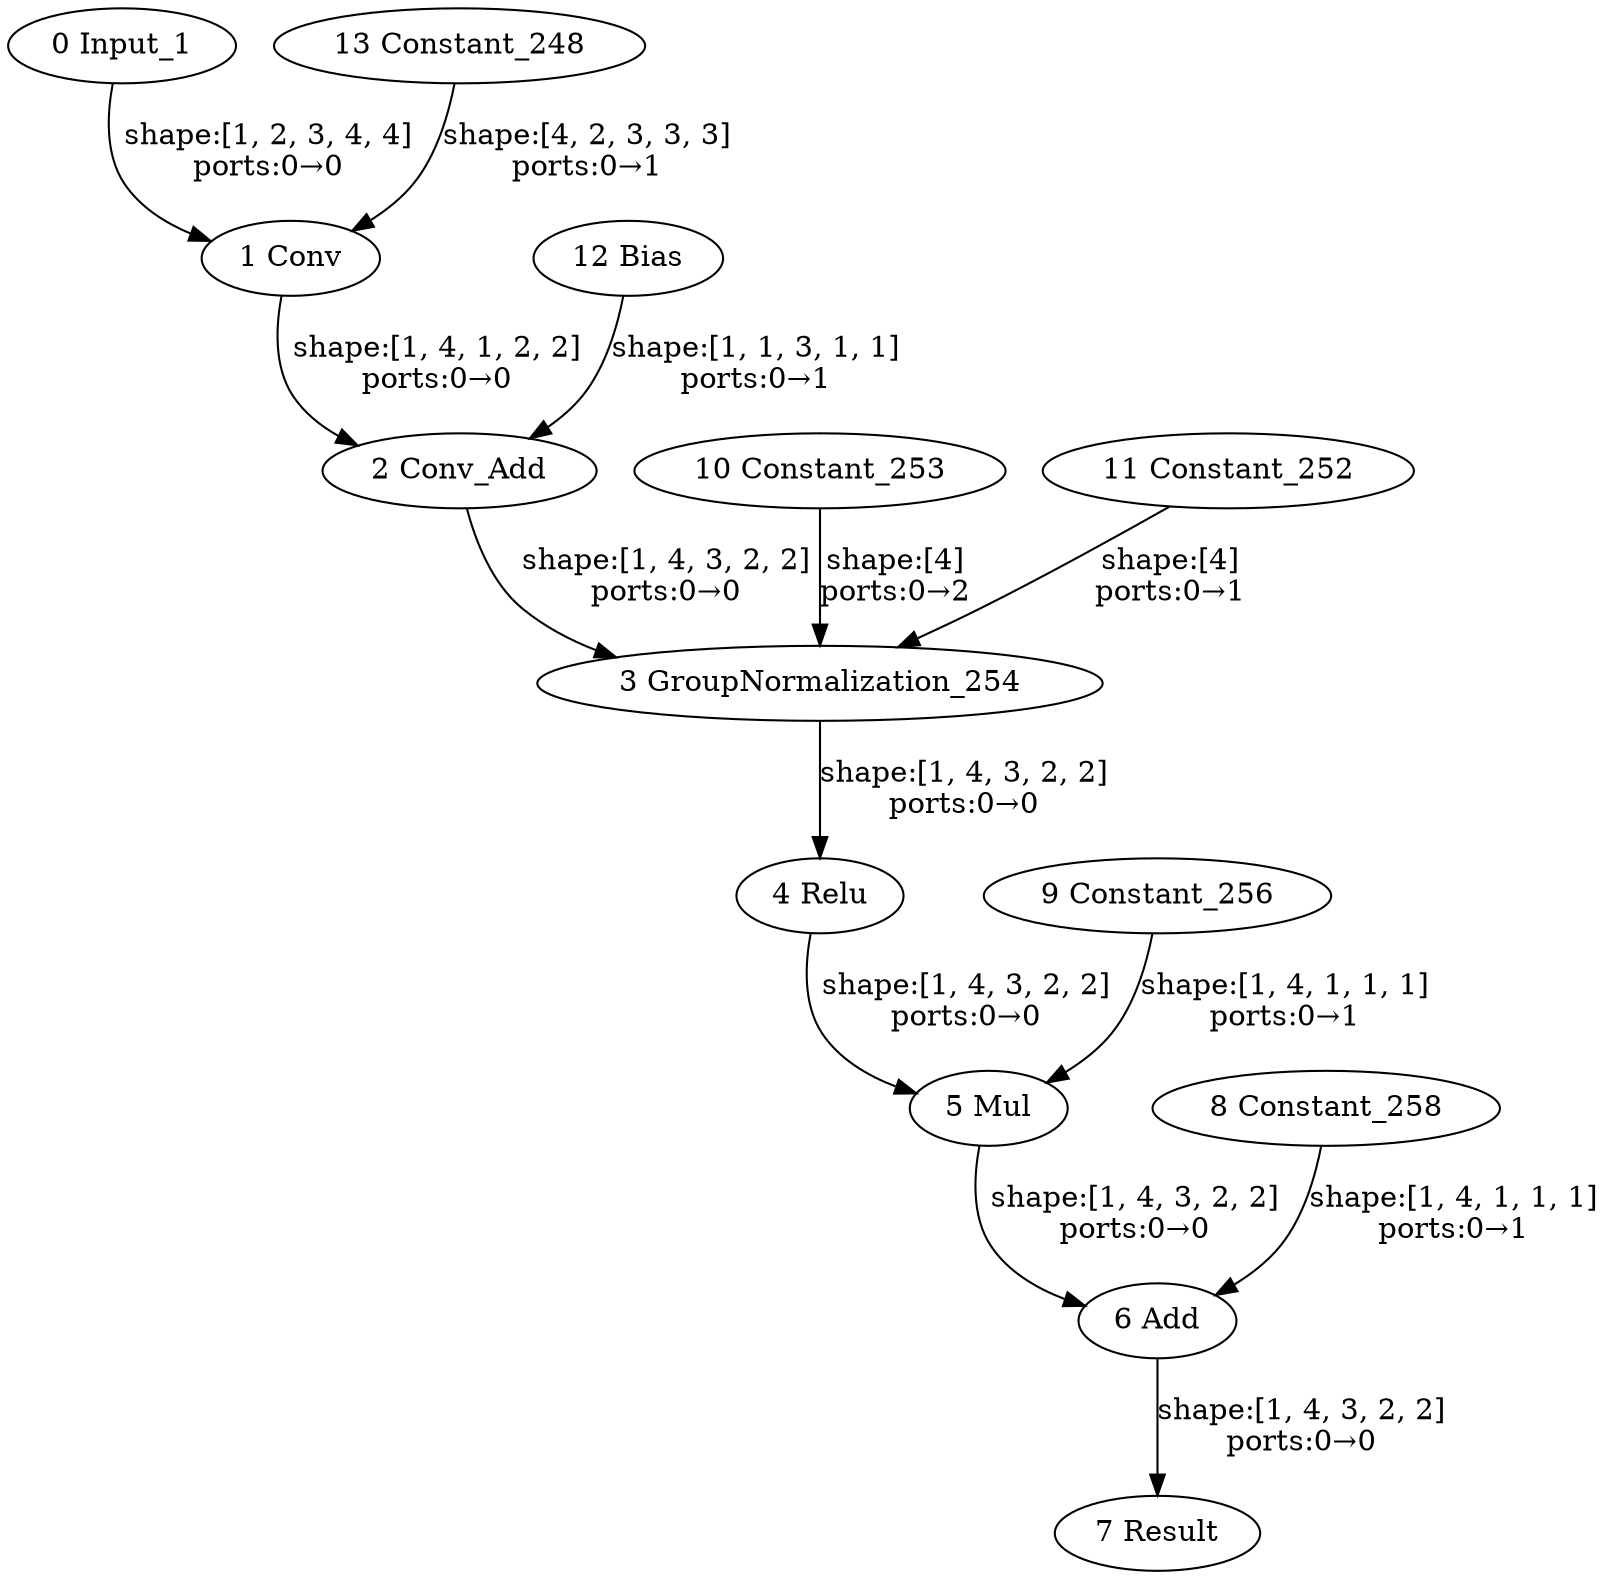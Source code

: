 strict digraph  {
"0 Input_1" [id=0, type=Parameter];
"1 Conv" [id=1, type=Convolution];
"2 Conv_Add" [id=2, type=Add];
"3 GroupNormalization_254" [id=3, type=GroupNormalization];
"4 Relu" [id=4, type=Relu];
"5 Mul" [id=5, type=Multiply];
"6 Add" [id=6, type=Add];
"7 Result" [id=7, type=Result];
"8 Constant_258" [id=8, type=Constant];
"9 Constant_256" [id=9, type=Constant];
"10 Constant_253" [id=10, type=Constant];
"11 Constant_252" [id=11, type=Constant];
"12 Bias" [id=12, type=Constant];
"13 Constant_248" [id=13, type=Constant];
"0 Input_1" -> "1 Conv"  [label="shape:[1, 2, 3, 4, 4]\nports:0→0", style=solid];
"1 Conv" -> "2 Conv_Add"  [label="shape:[1, 4, 1, 2, 2]\nports:0→0", style=solid];
"2 Conv_Add" -> "3 GroupNormalization_254"  [label="shape:[1, 4, 3, 2, 2]\nports:0→0", style=solid];
"3 GroupNormalization_254" -> "4 Relu"  [label="shape:[1, 4, 3, 2, 2]\nports:0→0", style=solid];
"4 Relu" -> "5 Mul"  [label="shape:[1, 4, 3, 2, 2]\nports:0→0", style=solid];
"5 Mul" -> "6 Add"  [label="shape:[1, 4, 3, 2, 2]\nports:0→0", style=solid];
"6 Add" -> "7 Result"  [label="shape:[1, 4, 3, 2, 2]\nports:0→0", style=solid];
"8 Constant_258" -> "6 Add"  [label="shape:[1, 4, 1, 1, 1]\nports:0→1", style=solid];
"9 Constant_256" -> "5 Mul"  [label="shape:[1, 4, 1, 1, 1]\nports:0→1", style=solid];
"10 Constant_253" -> "3 GroupNormalization_254"  [label="shape:[4]\nports:0→2", style=solid];
"11 Constant_252" -> "3 GroupNormalization_254"  [label="shape:[4]\nports:0→1", style=solid];
"12 Bias" -> "2 Conv_Add"  [label="shape:[1, 1, 3, 1, 1]\nports:0→1", style=solid];
"13 Constant_248" -> "1 Conv"  [label="shape:[4, 2, 3, 3, 3]\nports:0→1", style=solid];
}
